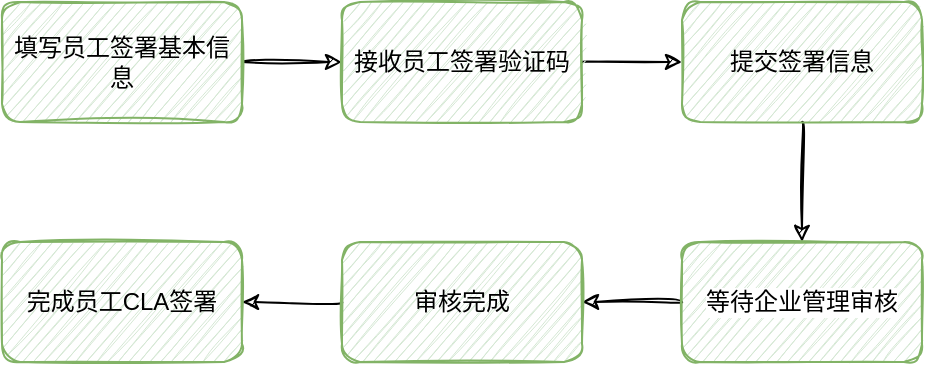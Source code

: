 <mxfile version="20.1.1" type="github">
  <diagram id="vMn8Qv5hI4jqmkz80U7t" name="第 1 页">
    <mxGraphModel dx="1422" dy="748" grid="1" gridSize="10" guides="1" tooltips="1" connect="1" arrows="1" fold="1" page="1" pageScale="1" pageWidth="827" pageHeight="1169" math="0" shadow="0">
      <root>
        <mxCell id="0" />
        <mxCell id="1" parent="0" />
        <mxCell id="LFxtWxais82becCqxhC2-1" style="edgeStyle=orthogonalEdgeStyle;rounded=1;orthogonalLoop=1;jettySize=auto;html=1;exitX=1;exitY=0.5;exitDx=0;exitDy=0;entryX=0;entryY=0.5;entryDx=0;entryDy=0;sketch=1;curved=1;" parent="1" source="LFxtWxais82becCqxhC2-2" target="LFxtWxais82becCqxhC2-4" edge="1">
          <mxGeometry relative="1" as="geometry" />
        </mxCell>
        <mxCell id="LFxtWxais82becCqxhC2-2" value="填写员工签署基本信息" style="rounded=1;whiteSpace=wrap;html=1;sketch=1;strokeColor=#82B366;fillColor=#D5E8D4;" parent="1" vertex="1">
          <mxGeometry x="90" y="120" width="120" height="60" as="geometry" />
        </mxCell>
        <mxCell id="LFxtWxais82becCqxhC2-3" style="edgeStyle=orthogonalEdgeStyle;rounded=1;orthogonalLoop=1;jettySize=auto;html=1;exitX=1;exitY=0.5;exitDx=0;exitDy=0;entryX=0;entryY=0.5;entryDx=0;entryDy=0;sketch=1;curved=1;" parent="1" source="LFxtWxais82becCqxhC2-4" target="LFxtWxais82becCqxhC2-6" edge="1">
          <mxGeometry relative="1" as="geometry" />
        </mxCell>
        <mxCell id="LFxtWxais82becCqxhC2-4" value="接收员工签署验证码" style="rounded=1;whiteSpace=wrap;html=1;sketch=1;align=center;fillColor=#D5E8D4;strokeColor=#82B366;" parent="1" vertex="1">
          <mxGeometry x="260" y="120" width="120" height="60" as="geometry" />
        </mxCell>
        <mxCell id="LFxtWxais82becCqxhC2-5" style="edgeStyle=orthogonalEdgeStyle;rounded=1;orthogonalLoop=1;jettySize=auto;html=1;exitX=0.5;exitY=1;exitDx=0;exitDy=0;entryX=0.5;entryY=0;entryDx=0;entryDy=0;sketch=1;curved=1;" parent="1" source="LFxtWxais82becCqxhC2-6" target="LFxtWxais82becCqxhC2-8" edge="1">
          <mxGeometry relative="1" as="geometry" />
        </mxCell>
        <mxCell id="LFxtWxais82becCqxhC2-6" value="提交签署信息" style="rounded=1;whiteSpace=wrap;html=1;sketch=1;fillColor=#D5E8D4;strokeColor=#82B366;" parent="1" vertex="1">
          <mxGeometry x="430" y="120" width="120" height="60" as="geometry" />
        </mxCell>
        <mxCell id="LFxtWxais82becCqxhC2-7" style="edgeStyle=orthogonalEdgeStyle;rounded=1;orthogonalLoop=1;jettySize=auto;html=1;exitX=0;exitY=0.5;exitDx=0;exitDy=0;entryX=1;entryY=0.5;entryDx=0;entryDy=0;sketch=1;curved=1;" parent="1" source="LFxtWxais82becCqxhC2-8" target="LFxtWxais82becCqxhC2-10" edge="1">
          <mxGeometry relative="1" as="geometry" />
        </mxCell>
        <mxCell id="LFxtWxais82becCqxhC2-8" value="等待企业管理审核" style="rounded=1;whiteSpace=wrap;html=1;sketch=1;labelBackgroundColor=default;fillColor=#D5E8D4;strokeColor=#82B366;" parent="1" vertex="1">
          <mxGeometry x="430" y="240" width="120" height="60" as="geometry" />
        </mxCell>
        <mxCell id="LFxtWxais82becCqxhC2-9" style="edgeStyle=orthogonalEdgeStyle;rounded=1;orthogonalLoop=1;jettySize=auto;html=1;exitX=0;exitY=0.5;exitDx=0;exitDy=0;entryX=1;entryY=0.5;entryDx=0;entryDy=0;sketch=1;curved=1;" parent="1" source="LFxtWxais82becCqxhC2-10" target="LFxtWxais82becCqxhC2-11" edge="1">
          <mxGeometry relative="1" as="geometry" />
        </mxCell>
        <mxCell id="LFxtWxais82becCqxhC2-10" value="审核完成" style="rounded=1;whiteSpace=wrap;html=1;sketch=1;fillColor=#D5E8D4;strokeColor=#82B366;" parent="1" vertex="1">
          <mxGeometry x="260" y="240" width="120" height="60" as="geometry" />
        </mxCell>
        <mxCell id="LFxtWxais82becCqxhC2-11" value="完成员工CLA签署" style="rounded=1;whiteSpace=wrap;html=1;sketch=1;fillColor=#D5E8D4;strokeColor=#82B366;" parent="1" vertex="1">
          <mxGeometry x="90" y="240" width="120" height="60" as="geometry" />
        </mxCell>
      </root>
    </mxGraphModel>
  </diagram>
</mxfile>
